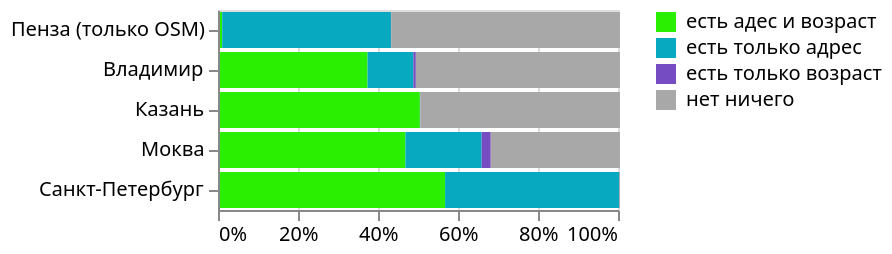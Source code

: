 {
  "$schema": "https://vega.github.io/schema/vega-lite/v5.json",
  "data": {
    "values": [
      {
        "city": "Пенза (только OSM)",
        "category": "есть адес и возраст",
        "value": 212
      },
      {
        "city": "Пенза (только OSM)",
        "category": "есть только адрес",
        "value": 16437
      },
      {
        "city": "Пенза (только OSM)",
        "category": "есть только возраст",
        "value": 19
      },
      {
        "city": "Пенза (только OSM)",
        "category": "нет ничего",
        "value": 22292
      },
      {
        "city": "Владимир",
        "category": "есть адес и возраст",
        "value": 7904
      },
      {
        "city": "Владимир",
        "category": "есть только адрес",
        "value": 2454
      },
      {
        "city": "Владимир",
        "category": "есть только возраст",
        "value": 134
      },
      {
        "city": "Владимир",
        "category": "нет ничего",
        "value": 10938
      },
      {
        "city": "Казань",
        "category": "есть адес и возраст",
        "value": 37147
      },
      {
        "city": "Казань",
        "category": "есть только адрес",
        "value": 32
      },
      {
        "city": "Казань",
        "category": "есть только возраст",
        "value": 43
      },
      {
        "city": "Казань",
        "category": "нет ничего",
        "value": 37124
      },
      {
        "city": "Моква",
        "category": "есть адес и возраст",
        "value": 119261
      },
      {
        "city": "Моква",
        "category": "есть только адрес",
        "value": 48993
      },
      {
        "city": "Моква",
        "category": "есть только возраст",
        "value": 5875
      },
      {
        "city": "Моква",
        "category": "нет ничего",
        "value": 83148
      },
      {
        "city": "Санкт-Петербург",
        "category": "есть адес и возраст",
        "value": 80099
      },
      {
        "city": "Санкт-Петербург",
        "category": "есть только адрес",
        "value": 61936
      },
      {
        "city": "Санкт-Петербург",
        "category": "есть только возраст",
        "value": 66
      },
      {
        "city": "Санкт-Петербург",
        "category": "нет ничего",
        "value": 251
      }
    ]
  },
  "mark": {
    "type": "bar",
    "xOffset": 1
  },
  "encoding": {
    "x": {
      "aggregate": "sum",
      "field": "value",
      "stack": "normalize",
      "axis": { "title": null, "labelExpr": "datum.value * 100 + '%'" }
    },
    "y": {
      "field": "city",
      "axis": { "title": null },
      "sort": {
        "field": "count"
      }
    },
    "color": {
      "field": "category",
      "scale": {
        "domain": [
          "есть адес и возраст",
          "есть только адрес",
          "есть только возраст",
          "нет ничего"
        ],
        "range": ["#2BEF00", "#07A9C1", "#764CC2", "#A8A8A8"]
      },
      "legend": {
        "title": null
      }
    }
  }
}
